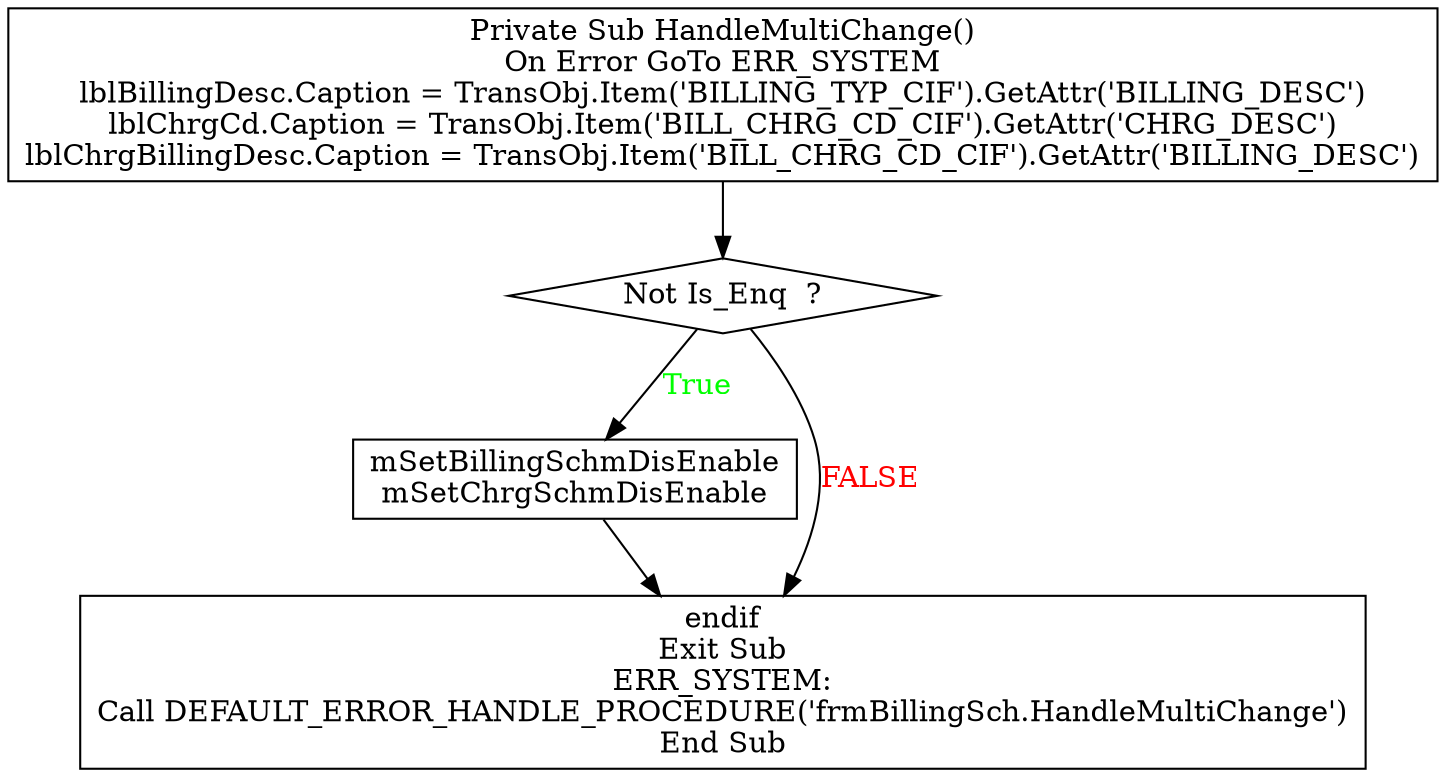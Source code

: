 digraph G{
Node_1 [ label ="Private Sub HandleMultiChange()\nOn Error GoTo ERR_SYSTEM\nlblBillingDesc.Caption = TransObj.Item('BILLING_TYP_CIF').GetAttr('BILLING_DESC')\nlblChrgCd.Caption = TransObj.Item('BILL_CHRG_CD_CIF').GetAttr('CHRG_DESC')\nlblChrgBillingDesc.Caption = TransObj.Item('BILL_CHRG_CD_CIF').GetAttr('BILLING_DESC')",shape="box"];
Node_2 [ label ="Not Is_Enq  ?",shape="diamond"];
Node_3 [ label ="mSetBillingSchmDisEnable\nmSetChrgSchmDisEnable",shape="box"];
Node_4 [ label ="endif\nExit Sub\nERR_SYSTEM:\nCall DEFAULT_ERROR_HANDLE_PROCEDURE('frmBillingSch.HandleMultiChange')\nEnd Sub",shape="box"];
Node_2 -> Node_3 [label="True",fontcolor="GREEN"];
Node_1 -> Node_2;
Node_2 -> Node_4 [label="FALSE",fontcolor="RED"];
Node_3 -> Node_4;
}
